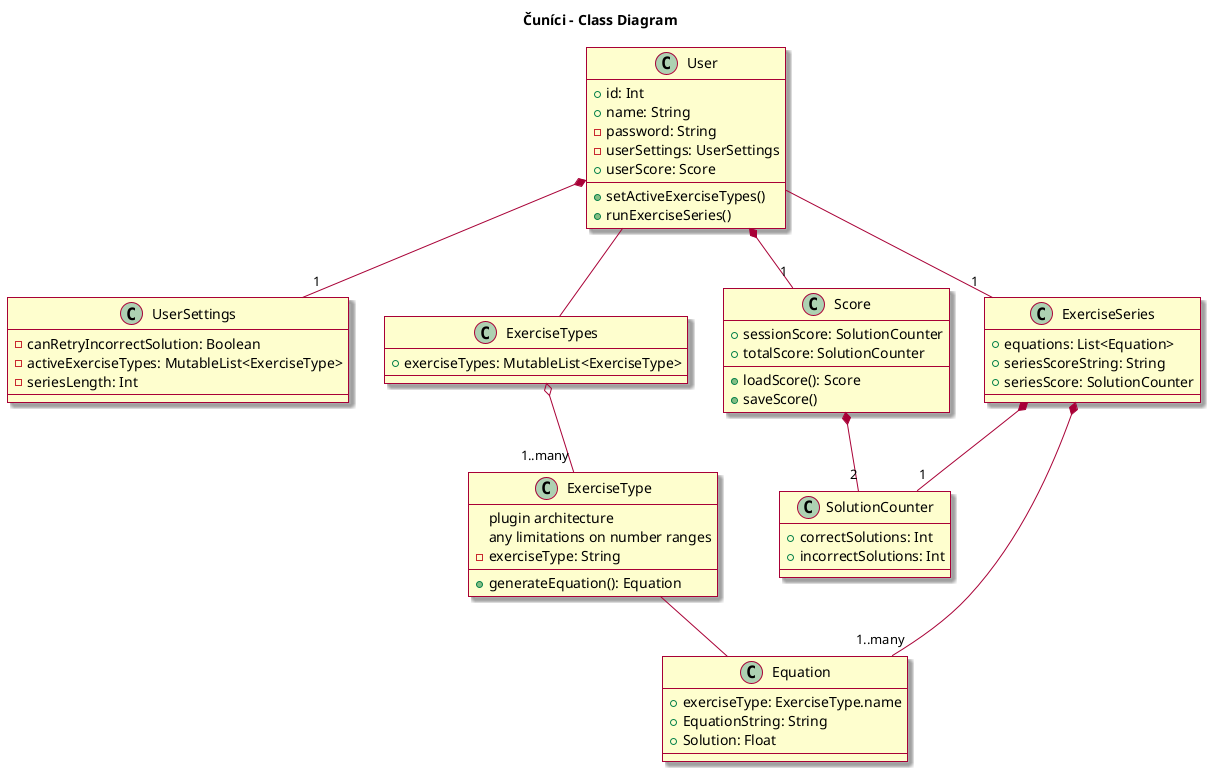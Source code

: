@startuml

skin rose

title Čuníci - Class Diagram


class User {
+ id: Int
+ name: String
- password: String
- userSettings: UserSettings
+ userScore: Score
+ setActiveExerciseTypes()
+ runExerciseSeries()
}

class UserSettings {
- canRetryIncorrectSolution: Boolean
- activeExerciseTypes: MutableList<ExerciseType>
- seriesLength: Int
}


class Score {
+ sessionScore: SolutionCounter
+ totalScore: SolutionCounter
+ loadScore(): Score
+ saveScore()
}

class SolutionCounter {
+ correctSolutions: Int
+ incorrectSolutions: Int
}

class ExerciseType {
plugin architecture
any limitations on number ranges
- exerciseType: String
+ generateEquation(): Equation
}

class ExerciseTypes {
+ exerciseTypes: MutableList<ExerciseType>
}

class Equation {
+ exerciseType: ExerciseType.name
+ EquationString: String
+ Solution: Float
}

class ExerciseSeries {
+ equations: List<Equation>
+ seriesScoreString: String
+ seriesScore: SolutionCounter
}

User *-- "1" UserSettings
User *-- "1" Score
Score *-- "2" SolutionCounter
User -- "1" ExerciseSeries
ExerciseSeries *-- "1..many" Equation
ExerciseSeries *-- "1" SolutionCounter
User -- ExerciseTypes
ExerciseTypes o-- "1..many" ExerciseType
ExerciseType -- Equation
@enduml
